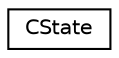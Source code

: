 digraph "Graphical Class Hierarchy"
{
  edge [fontname="Helvetica",fontsize="10",labelfontname="Helvetica",labelfontsize="10"];
  node [fontname="Helvetica",fontsize="10",shape=record];
  rankdir="LR";
  Node0 [label="CState",height=0.2,width=0.4,color="black", fillcolor="white", style="filled",URL="$d8/d9c/class_c_state.html"];
}
